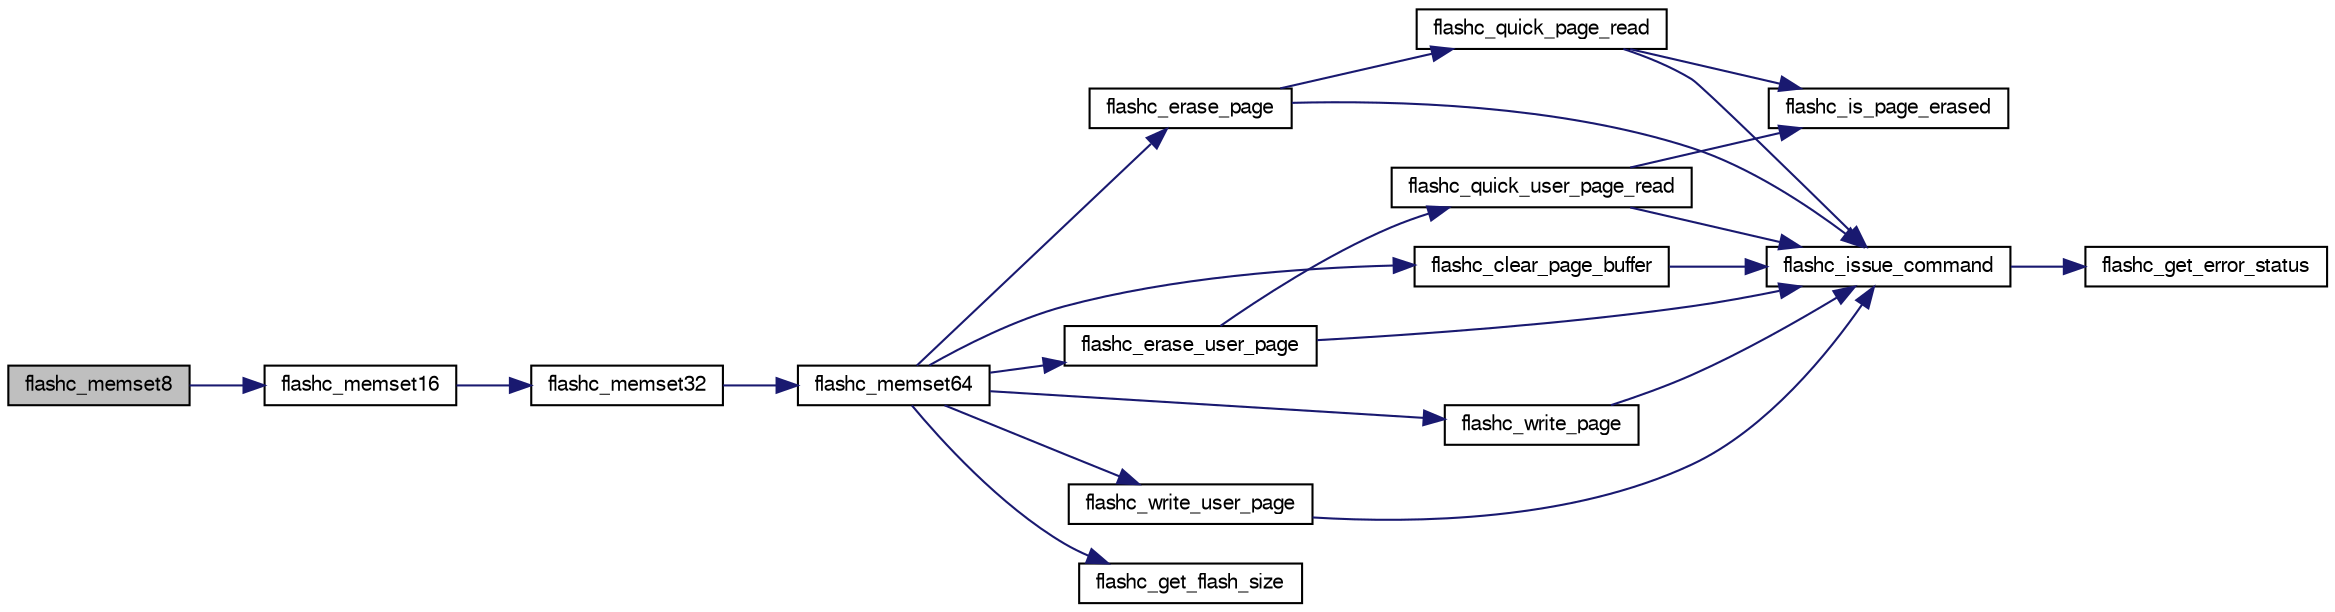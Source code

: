digraph G
{
  edge [fontname="FreeSans",fontsize="10",labelfontname="FreeSans",labelfontsize="10"];
  node [fontname="FreeSans",fontsize="10",shape=record];
  rankdir=LR;
  Node1 [label="flashc_memset8",height=0.2,width=0.4,color="black", fillcolor="grey75", style="filled" fontcolor="black"];
  Node1 -> Node2 [color="midnightblue",fontsize="10",style="solid",fontname="FreeSans"];
  Node2 [label="flashc_memset16",height=0.2,width=0.4,color="black", fillcolor="white", style="filled",URL="$group__group__avr32__drivers__flashc.html#gad9b00f6e409b0b38924dba961bd52145",tooltip="Copies nbytes bytes to the flash destination pointed to by dst from the repeated src big-endian sourc..."];
  Node2 -> Node3 [color="midnightblue",fontsize="10",style="solid",fontname="FreeSans"];
  Node3 [label="flashc_memset32",height=0.2,width=0.4,color="black", fillcolor="white", style="filled",URL="$group__group__avr32__drivers__flashc.html#ga44e771a3f7ed3728ef366cf2a8b67592",tooltip="Copies nbytes bytes to the flash destination pointed to by dst from the repeated src big-endian sourc..."];
  Node3 -> Node4 [color="midnightblue",fontsize="10",style="solid",fontname="FreeSans"];
  Node4 [label="flashc_memset64",height=0.2,width=0.4,color="black", fillcolor="white", style="filled",URL="$group__group__avr32__drivers__flashc.html#ga9ab40621c7f4c7372cb3147c014d7d27",tooltip="Copies nbytes bytes to the flash destination pointed to by dst from the repeated src big-endian sourc..."];
  Node4 -> Node5 [color="midnightblue",fontsize="10",style="solid",fontname="FreeSans"];
  Node5 [label="flashc_clear_page_buffer",height=0.2,width=0.4,color="black", fillcolor="white", style="filled",URL="$group__group__avr32__drivers__flashc.html#gaffafe9cb74731d817b721d2a52093412",tooltip="Clears the page buffer."];
  Node5 -> Node6 [color="midnightblue",fontsize="10",style="solid",fontname="FreeSans"];
  Node6 [label="flashc_issue_command",height=0.2,width=0.4,color="black", fillcolor="white", style="filled",URL="$group__group__avr32__drivers__flashc.html#ga8045c427c32cf3617e861067d76c9c11",tooltip="Issues a FLASHC command."];
  Node6 -> Node7 [color="midnightblue",fontsize="10",style="solid",fontname="FreeSans"];
  Node7 [label="flashc_get_error_status",height=0.2,width=0.4,color="black", fillcolor="white", style="filled",URL="$group__group__avr32__drivers__flashc.html#gae7d38c60001d5d8d00363a6cb07f89f0",tooltip="Gets the error status of the FLASHC."];
  Node4 -> Node8 [color="midnightblue",fontsize="10",style="solid",fontname="FreeSans"];
  Node8 [label="flashc_erase_page",height=0.2,width=0.4,color="black", fillcolor="white", style="filled",URL="$group__group__avr32__drivers__flashc.html#ga8bd196144d3485a9b50b7c5fffc9fab2",tooltip="Erases a page."];
  Node8 -> Node6 [color="midnightblue",fontsize="10",style="solid",fontname="FreeSans"];
  Node8 -> Node9 [color="midnightblue",fontsize="10",style="solid",fontname="FreeSans"];
  Node9 [label="flashc_quick_page_read",height=0.2,width=0.4,color="black", fillcolor="white", style="filled",URL="$group__group__avr32__drivers__flashc.html#ga078a084303b02d665fe3779bc096a150",tooltip="Applies the Quick Page Read command to a page."];
  Node9 -> Node10 [color="midnightblue",fontsize="10",style="solid",fontname="FreeSans"];
  Node10 [label="flashc_is_page_erased",height=0.2,width=0.4,color="black", fillcolor="white", style="filled",URL="$group__group__avr32__drivers__flashc.html#ga05a9c2063e643943bae09f0786bcc063",tooltip="Tells whether the page to which the last Quick Page Read or Quick Page Read User Page command was app..."];
  Node9 -> Node6 [color="midnightblue",fontsize="10",style="solid",fontname="FreeSans"];
  Node4 -> Node11 [color="midnightblue",fontsize="10",style="solid",fontname="FreeSans"];
  Node11 [label="flashc_erase_user_page",height=0.2,width=0.4,color="black", fillcolor="white", style="filled",URL="$group__group__avr32__drivers__flashc.html#ga7160c001cada0a9a0162cac2305a9038",tooltip="Erases the User page."];
  Node11 -> Node6 [color="midnightblue",fontsize="10",style="solid",fontname="FreeSans"];
  Node11 -> Node12 [color="midnightblue",fontsize="10",style="solid",fontname="FreeSans"];
  Node12 [label="flashc_quick_user_page_read",height=0.2,width=0.4,color="black", fillcolor="white", style="filled",URL="$group__group__avr32__drivers__flashc.html#ga1921803f9ba1d21a7926d9dafc400f36",tooltip="Issues a Quick Page Read User Page command to the FLASHC."];
  Node12 -> Node10 [color="midnightblue",fontsize="10",style="solid",fontname="FreeSans"];
  Node12 -> Node6 [color="midnightblue",fontsize="10",style="solid",fontname="FreeSans"];
  Node4 -> Node13 [color="midnightblue",fontsize="10",style="solid",fontname="FreeSans"];
  Node13 [label="flashc_get_flash_size",height=0.2,width=0.4,color="black", fillcolor="white", style="filled",URL="$group__group__avr32__drivers__flashc.html#ga8071c315b02d038c49fa0bf89a40ba1b",tooltip="Gets the size of the whole flash array."];
  Node4 -> Node14 [color="midnightblue",fontsize="10",style="solid",fontname="FreeSans"];
  Node14 [label="flashc_write_page",height=0.2,width=0.4,color="black", fillcolor="white", style="filled",URL="$group__group__avr32__drivers__flashc.html#gaa10438433246139bee71da6db2bb5bd5",tooltip="Writes a page from the page buffer."];
  Node14 -> Node6 [color="midnightblue",fontsize="10",style="solid",fontname="FreeSans"];
  Node4 -> Node15 [color="midnightblue",fontsize="10",style="solid",fontname="FreeSans"];
  Node15 [label="flashc_write_user_page",height=0.2,width=0.4,color="black", fillcolor="white", style="filled",URL="$group__group__avr32__drivers__flashc.html#gad04374b721dca9c534d7cd041ae24712",tooltip="Writes the User page from the page buffer."];
  Node15 -> Node6 [color="midnightblue",fontsize="10",style="solid",fontname="FreeSans"];
}
